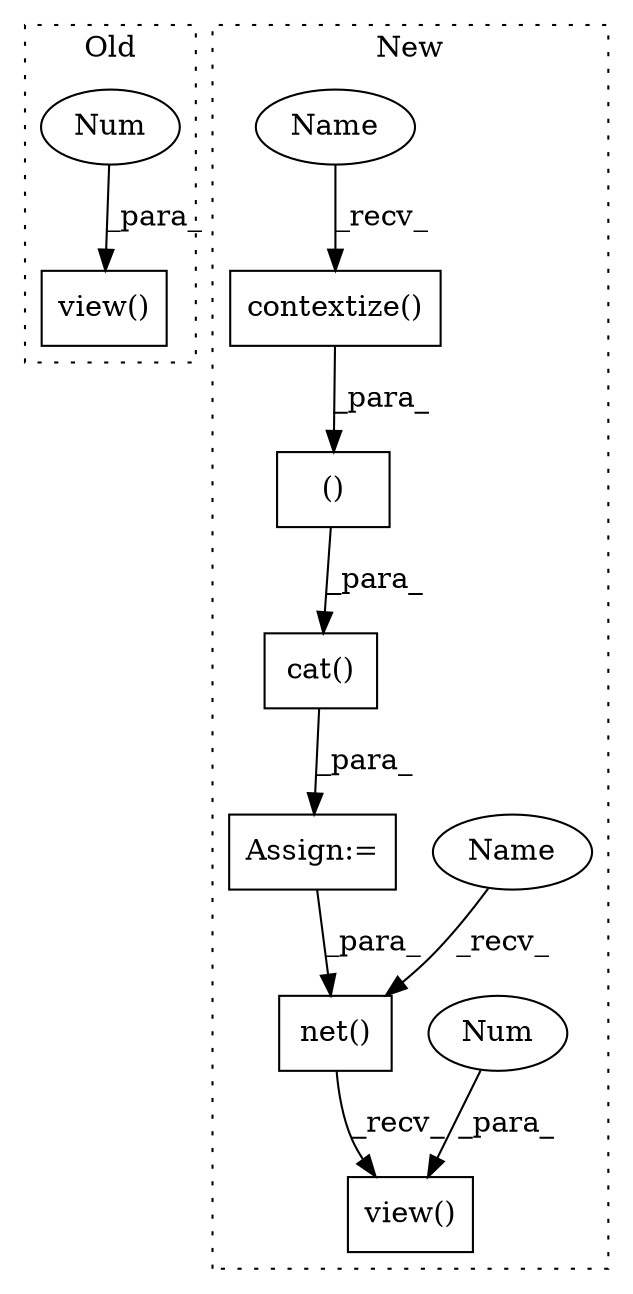 digraph G {
subgraph cluster0 {
1 [label="view()" a="75" s="4851,4883" l="24,1" shape="box"];
7 [label="Num" a="76" s="4881" l="2" shape="ellipse"];
label = "Old";
style="dotted";
}
subgraph cluster1 {
2 [label="net()" a="75" s="13902,13912" l="9,1" shape="box"];
3 [label="contextize()" a="75" s="13710,13747" l="16,1" shape="box"];
4 [label="()" a="54" s="13803" l="3" shape="box"];
5 [label="view()" a="75" s="13929,13960" l="23,1" shape="box"];
6 [label="cat()" a="75" s="13786,13807" l="10,8" shape="box"];
8 [label="Num" a="76" s="13958" l="2" shape="ellipse"];
9 [label="Assign:=" a="68" s="13783" l="3" shape="box"];
10 [label="Name" a="87" s="13902" l="4" shape="ellipse"];
11 [label="Name" a="87" s="13710" l="4" shape="ellipse"];
label = "New";
style="dotted";
}
2 -> 5 [label="_recv_"];
3 -> 4 [label="_para_"];
4 -> 6 [label="_para_"];
6 -> 9 [label="_para_"];
7 -> 1 [label="_para_"];
8 -> 5 [label="_para_"];
9 -> 2 [label="_para_"];
10 -> 2 [label="_recv_"];
11 -> 3 [label="_recv_"];
}
